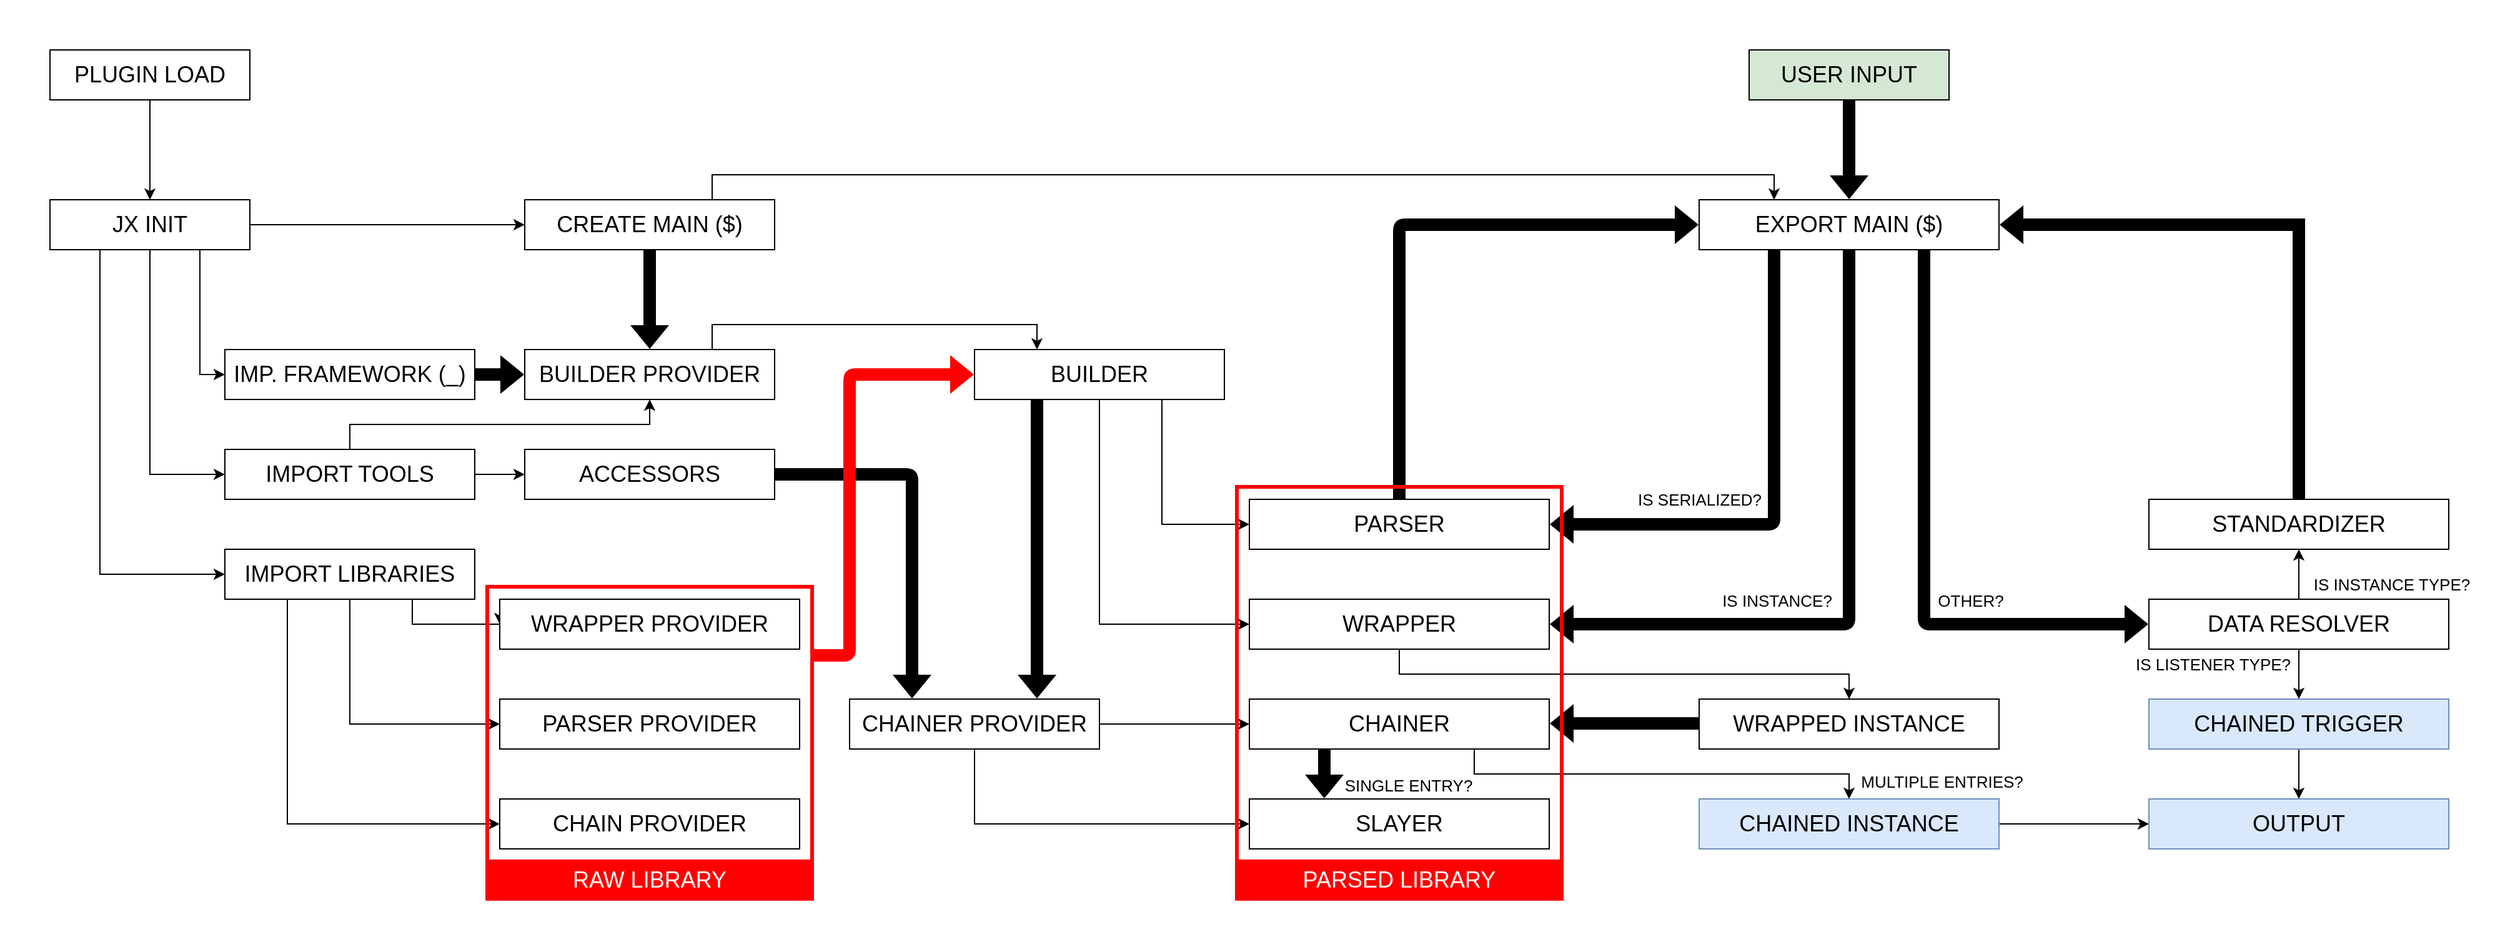<mxfile version="13.3.7" type="device"><diagram id="9Pgu4IhzdYz-3zXmNQhI" name="Page-1"><mxGraphModel dx="1102" dy="583" grid="1" gridSize="10" guides="1" tooltips="1" connect="1" arrows="1" fold="1" page="1" pageScale="1" pageWidth="1920" pageHeight="900" math="0" shadow="0"><root><mxCell id="0"/><mxCell id="1" parent="0"/><mxCell id="lLNEwGlPu6GpocjDUXwO-227" value="" style="rounded=0;whiteSpace=wrap;html=1;shadow=0;glass=0;sketch=0;strokeWidth=1;strokeColor=none;fillColor=none;" parent="1" vertex="1"><mxGeometry width="2000" height="760" as="geometry"/></mxCell><mxCell id="LmoYylDQarWIa4-cdyrA-90" style="edgeStyle=orthogonalEdgeStyle;rounded=0;orthogonalLoop=1;jettySize=auto;html=1;" edge="1" parent="1" source="LmoYylDQarWIa4-cdyrA-91" target="LmoYylDQarWIa4-cdyrA-96"><mxGeometry relative="1" as="geometry"><mxPoint x="120" y="110" as="targetPoint"/></mxGeometry></mxCell><mxCell id="LmoYylDQarWIa4-cdyrA-91" value="&lt;font style=&quot;font-size: 18px&quot;&gt;PLUGIN LOAD&lt;br&gt;&lt;/font&gt;" style="rounded=0;whiteSpace=wrap;html=1;" vertex="1" parent="1"><mxGeometry x="40" y="40" width="160" height="40" as="geometry"/></mxCell><mxCell id="LmoYylDQarWIa4-cdyrA-92" style="edgeStyle=orthogonalEdgeStyle;rounded=0;orthogonalLoop=1;jettySize=auto;html=1;exitX=0.5;exitY=1;exitDx=0;exitDy=0;entryX=0;entryY=0.5;entryDx=0;entryDy=0;" edge="1" parent="1" source="LmoYylDQarWIa4-cdyrA-96" target="LmoYylDQarWIa4-cdyrA-107"><mxGeometry relative="1" as="geometry"><mxPoint x="160" y="380" as="targetPoint"/><mxPoint x="120" y="240" as="sourcePoint"/><Array as="points"><mxPoint x="120" y="380"/></Array></mxGeometry></mxCell><mxCell id="LmoYylDQarWIa4-cdyrA-93" style="edgeStyle=orthogonalEdgeStyle;rounded=0;orthogonalLoop=1;jettySize=auto;html=1;entryX=0;entryY=0.5;entryDx=0;entryDy=0;exitX=0.25;exitY=1;exitDx=0;exitDy=0;" edge="1" parent="1" source="LmoYylDQarWIa4-cdyrA-96" target="LmoYylDQarWIa4-cdyrA-100"><mxGeometry relative="1" as="geometry"><mxPoint x="180" y="520" as="targetPoint"/><mxPoint x="80" y="240" as="sourcePoint"/><Array as="points"><mxPoint x="80" y="460"/></Array></mxGeometry></mxCell><mxCell id="LmoYylDQarWIa4-cdyrA-95" style="edgeStyle=orthogonalEdgeStyle;rounded=0;orthogonalLoop=1;jettySize=auto;html=1;exitX=1;exitY=0.5;exitDx=0;exitDy=0;entryX=0;entryY=0.5;entryDx=0;entryDy=0;" edge="1" parent="1" source="LmoYylDQarWIa4-cdyrA-96" target="LmoYylDQarWIa4-cdyrA-104"><mxGeometry relative="1" as="geometry"/></mxCell><mxCell id="LmoYylDQarWIa4-cdyrA-189" style="edgeStyle=none;rounded=0;orthogonalLoop=1;jettySize=auto;html=1;exitX=0.75;exitY=1;exitDx=0;exitDy=0;entryX=0;entryY=0.5;entryDx=0;entryDy=0;endArrow=classic;endFill=1;targetPerimeterSpacing=2;strokeColor=#000000;strokeWidth=1;fillColor=#4D4D4D;gradientColor=#ffffff;" edge="1" parent="1" source="LmoYylDQarWIa4-cdyrA-96" target="LmoYylDQarWIa4-cdyrA-130"><mxGeometry relative="1" as="geometry"><Array as="points"><mxPoint x="160" y="300"/></Array></mxGeometry></mxCell><mxCell id="LmoYylDQarWIa4-cdyrA-96" value="&lt;font style=&quot;font-size: 18px&quot;&gt;JX INIT&lt;br&gt;&lt;/font&gt;" style="rounded=0;whiteSpace=wrap;html=1;" vertex="1" parent="1"><mxGeometry x="40" y="160" width="160" height="40" as="geometry"/></mxCell><mxCell id="LmoYylDQarWIa4-cdyrA-97" style="edgeStyle=orthogonalEdgeStyle;rounded=0;orthogonalLoop=1;jettySize=auto;html=1;exitX=0.75;exitY=1;exitDx=0;exitDy=0;" edge="1" parent="1" source="LmoYylDQarWIa4-cdyrA-100"><mxGeometry relative="1" as="geometry"><mxPoint x="400" y="500" as="targetPoint"/></mxGeometry></mxCell><mxCell id="LmoYylDQarWIa4-cdyrA-98" style="edgeStyle=orthogonalEdgeStyle;rounded=0;orthogonalLoop=1;jettySize=auto;html=1;exitX=0.5;exitY=1;exitDx=0;exitDy=0;" edge="1" parent="1" source="LmoYylDQarWIa4-cdyrA-100"><mxGeometry relative="1" as="geometry"><mxPoint x="400" y="580" as="targetPoint"/><Array as="points"><mxPoint x="280" y="580"/><mxPoint x="400" y="580"/></Array></mxGeometry></mxCell><mxCell id="LmoYylDQarWIa4-cdyrA-99" style="edgeStyle=orthogonalEdgeStyle;rounded=0;orthogonalLoop=1;jettySize=auto;html=1;exitX=0.25;exitY=1;exitDx=0;exitDy=0;" edge="1" parent="1" source="LmoYylDQarWIa4-cdyrA-100"><mxGeometry relative="1" as="geometry"><mxPoint x="400" y="660" as="targetPoint"/><Array as="points"><mxPoint x="230" y="660"/><mxPoint x="400" y="660"/></Array></mxGeometry></mxCell><mxCell id="LmoYylDQarWIa4-cdyrA-100" value="&lt;font style=&quot;font-size: 18px&quot;&gt;IMPORT LIBRARIES&lt;br&gt;&lt;/font&gt;" style="rounded=0;whiteSpace=wrap;html=1;" vertex="1" parent="1"><mxGeometry x="180" y="440" width="200" height="40" as="geometry"/></mxCell><mxCell id="LmoYylDQarWIa4-cdyrA-101" value="&lt;font style=&quot;font-size: 18px&quot;&gt;WRAPPER PROVIDER&lt;br&gt;&lt;/font&gt;" style="rounded=0;whiteSpace=wrap;html=1;" vertex="1" parent="1"><mxGeometry x="400" y="480" width="240" height="40" as="geometry"/></mxCell><mxCell id="LmoYylDQarWIa4-cdyrA-102" value="&lt;font style=&quot;font-size: 18px&quot;&gt;PARSER PROVIDER&lt;br&gt;&lt;/font&gt;" style="rounded=0;whiteSpace=wrap;html=1;" vertex="1" parent="1"><mxGeometry x="400" y="560" width="240" height="40" as="geometry"/></mxCell><mxCell id="LmoYylDQarWIa4-cdyrA-103" value="&lt;font style=&quot;font-size: 18px&quot;&gt;CHAIN PROVIDER&lt;br&gt;&lt;/font&gt;" style="rounded=0;whiteSpace=wrap;html=1;" vertex="1" parent="1"><mxGeometry x="400" y="640" width="240" height="40" as="geometry"/></mxCell><mxCell id="LmoYylDQarWIa4-cdyrA-104" value="&lt;font style=&quot;font-size: 18px&quot;&gt;CREATE MAIN ($)&lt;/font&gt;" style="rounded=0;whiteSpace=wrap;html=1;" vertex="1" parent="1"><mxGeometry x="420" y="160" width="200" height="40" as="geometry"/></mxCell><mxCell id="LmoYylDQarWIa4-cdyrA-207" style="edgeStyle=none;rounded=0;orthogonalLoop=1;jettySize=auto;html=1;exitX=0.5;exitY=0;exitDx=0;exitDy=0;entryX=0.5;entryY=1;entryDx=0;entryDy=0;endArrow=classic;endFill=1;targetPerimeterSpacing=2;strokeColor=#000000;strokeWidth=1;fillColor=#4D4D4D;gradientColor=none;" edge="1" parent="1" source="LmoYylDQarWIa4-cdyrA-107" target="LmoYylDQarWIa4-cdyrA-109"><mxGeometry relative="1" as="geometry"><Array as="points"><mxPoint x="280" y="340"/><mxPoint x="520" y="340"/></Array></mxGeometry></mxCell><mxCell id="LmoYylDQarWIa4-cdyrA-107" value="&lt;font style=&quot;font-size: 18px&quot;&gt;IMPORT TOOLS&lt;/font&gt;" style="rounded=0;whiteSpace=wrap;html=1;" vertex="1" parent="1"><mxGeometry x="180" y="360" width="200" height="40" as="geometry"/></mxCell><mxCell id="LmoYylDQarWIa4-cdyrA-108" style="edgeStyle=orthogonalEdgeStyle;rounded=0;orthogonalLoop=1;jettySize=auto;html=1;exitX=0.75;exitY=0;exitDx=0;exitDy=0;strokeColor=#000000;fillColor=#FF0000;entryX=0.25;entryY=0;entryDx=0;entryDy=0;" edge="1" parent="1" source="LmoYylDQarWIa4-cdyrA-109" target="LmoYylDQarWIa4-cdyrA-112"><mxGeometry relative="1" as="geometry"><mxPoint x="720" y="240" as="targetPoint"/></mxGeometry></mxCell><mxCell id="LmoYylDQarWIa4-cdyrA-109" value="&lt;font style=&quot;font-size: 18px&quot;&gt;BUILDER PROVIDER&lt;br&gt;&lt;/font&gt;" style="rounded=0;whiteSpace=wrap;html=1;" vertex="1" parent="1"><mxGeometry x="420" y="280" width="200" height="40" as="geometry"/></mxCell><mxCell id="LmoYylDQarWIa4-cdyrA-110" style="edgeStyle=orthogonalEdgeStyle;rounded=0;orthogonalLoop=1;jettySize=auto;html=1;exitX=0.75;exitY=1;exitDx=0;exitDy=0;strokeColor=#000000;fillColor=#FF0000;entryX=0;entryY=0.5;entryDx=0;entryDy=0;" edge="1" parent="1" source="LmoYylDQarWIa4-cdyrA-112" target="LmoYylDQarWIa4-cdyrA-118"><mxGeometry relative="1" as="geometry"><mxPoint x="990" y="450" as="targetPoint"/></mxGeometry></mxCell><mxCell id="LmoYylDQarWIa4-cdyrA-111" style="edgeStyle=orthogonalEdgeStyle;rounded=0;orthogonalLoop=1;jettySize=auto;html=1;exitX=0.5;exitY=1;exitDx=0;exitDy=0;entryX=0;entryY=0.5;entryDx=0;entryDy=0;strokeColor=#000000;fillColor=#FF0000;" edge="1" parent="1" source="LmoYylDQarWIa4-cdyrA-112" target="LmoYylDQarWIa4-cdyrA-117"><mxGeometry relative="1" as="geometry"/></mxCell><mxCell id="LmoYylDQarWIa4-cdyrA-112" value="&lt;font style=&quot;font-size: 18px&quot;&gt;BUILDER&lt;br&gt;&lt;/font&gt;" style="rounded=0;whiteSpace=wrap;html=1;" vertex="1" parent="1"><mxGeometry x="780" y="280" width="200" height="40" as="geometry"/></mxCell><mxCell id="LmoYylDQarWIa4-cdyrA-113" value="" style="shape=flexArrow;endArrow=classic;html=1;exitX=0.5;exitY=1;exitDx=0;exitDy=0;entryX=0.5;entryY=0;entryDx=0;entryDy=0;strokeColor=none;fillColor=#000000;" edge="1" parent="1" source="LmoYylDQarWIa4-cdyrA-104" target="LmoYylDQarWIa4-cdyrA-109"><mxGeometry width="50" height="50" relative="1" as="geometry"><mxPoint x="450" y="410" as="sourcePoint"/><mxPoint x="500" y="360" as="targetPoint"/></mxGeometry></mxCell><mxCell id="LmoYylDQarWIa4-cdyrA-115" value="&lt;div&gt;&lt;font style=&quot;font-size: 18px&quot; color=&quot;#FFFFFF&quot;&gt;RAW LIBRARY&lt;br&gt;&lt;/font&gt;&lt;/div&gt;" style="rounded=0;whiteSpace=wrap;html=1;shadow=0;glass=0;sketch=0;strokeColor=#FF0000;strokeWidth=3;fillColor=#FF0000;" vertex="1" parent="1"><mxGeometry x="390" y="690" width="260" height="30" as="geometry"/></mxCell><mxCell id="LmoYylDQarWIa4-cdyrA-116" style="edgeStyle=orthogonalEdgeStyle;rounded=0;orthogonalLoop=1;jettySize=auto;html=1;exitX=0.5;exitY=1;exitDx=0;exitDy=0;entryX=0.5;entryY=0;entryDx=0;entryDy=0;strokeColor=#000000;strokeWidth=1;fillColor=#FF0000;gradientColor=none;" edge="1" parent="1" source="LmoYylDQarWIa4-cdyrA-117" target="LmoYylDQarWIa4-cdyrA-138"><mxGeometry relative="1" as="geometry"/></mxCell><mxCell id="LmoYylDQarWIa4-cdyrA-117" value="&lt;font style=&quot;font-size: 18px&quot;&gt;WRAPPER&lt;br&gt;&lt;/font&gt;" style="rounded=0;whiteSpace=wrap;html=1;" vertex="1" parent="1"><mxGeometry x="1000" y="480" width="240" height="40" as="geometry"/></mxCell><mxCell id="LmoYylDQarWIa4-cdyrA-118" value="&lt;font style=&quot;font-size: 18px&quot;&gt;PARSER&lt;br&gt;&lt;/font&gt;" style="rounded=0;whiteSpace=wrap;html=1;" vertex="1" parent="1"><mxGeometry x="1000" y="400" width="240" height="40" as="geometry"/></mxCell><mxCell id="LmoYylDQarWIa4-cdyrA-119" style="edgeStyle=orthogonalEdgeStyle;rounded=0;orthogonalLoop=1;jettySize=auto;html=1;exitX=1;exitY=0.5;exitDx=0;exitDy=0;entryX=0;entryY=0.5;entryDx=0;entryDy=0;strokeColor=#000000;strokeWidth=1;fillColor=#FF0000;" edge="1" parent="1" source="LmoYylDQarWIa4-cdyrA-121" target="LmoYylDQarWIa4-cdyrA-125"><mxGeometry relative="1" as="geometry"/></mxCell><mxCell id="LmoYylDQarWIa4-cdyrA-120" style="edgeStyle=orthogonalEdgeStyle;rounded=0;orthogonalLoop=1;jettySize=auto;html=1;exitX=0.5;exitY=1;exitDx=0;exitDy=0;entryX=0;entryY=0.5;entryDx=0;entryDy=0;strokeColor=#000000;strokeWidth=1;fillColor=#FF0000;" edge="1" parent="1" source="LmoYylDQarWIa4-cdyrA-121" target="LmoYylDQarWIa4-cdyrA-126"><mxGeometry relative="1" as="geometry"/></mxCell><mxCell id="LmoYylDQarWIa4-cdyrA-121" value="&lt;font style=&quot;font-size: 18px&quot;&gt;CHAINER PROVIDER&lt;br&gt;&lt;/font&gt;" style="rounded=0;whiteSpace=wrap;html=1;" vertex="1" parent="1"><mxGeometry x="680" y="560" width="200" height="40" as="geometry"/></mxCell><mxCell id="LmoYylDQarWIa4-cdyrA-122" value="&lt;div&gt;&lt;font style=&quot;font-size: 18px&quot; color=&quot;#FFFFFF&quot;&gt;PARSED LIBRARY&lt;br&gt;&lt;/font&gt;&lt;/div&gt;" style="rounded=0;whiteSpace=wrap;html=1;shadow=0;glass=0;sketch=0;strokeColor=#FF0000;strokeWidth=3;fillColor=#FF0000;" vertex="1" parent="1"><mxGeometry x="990" y="690" width="260" height="30" as="geometry"/></mxCell><mxCell id="LmoYylDQarWIa4-cdyrA-197" style="edgeStyle=none;rounded=0;orthogonalLoop=1;jettySize=auto;html=1;exitX=0.75;exitY=1;exitDx=0;exitDy=0;entryX=0.5;entryY=0;entryDx=0;entryDy=0;endArrow=classic;endFill=1;targetPerimeterSpacing=2;strokeColor=#000000;strokeWidth=1;fillColor=#4D4D4D;gradientColor=none;" edge="1" parent="1" source="LmoYylDQarWIa4-cdyrA-125" target="LmoYylDQarWIa4-cdyrA-143"><mxGeometry relative="1" as="geometry"><Array as="points"><mxPoint x="1180" y="620"/><mxPoint x="1480" y="620"/></Array></mxGeometry></mxCell><mxCell id="LmoYylDQarWIa4-cdyrA-125" value="&lt;font style=&quot;font-size: 18px&quot;&gt;CHAINER&lt;/font&gt;" style="rounded=0;whiteSpace=wrap;html=1;" vertex="1" parent="1"><mxGeometry x="1000" y="560" width="240" height="40" as="geometry"/></mxCell><mxCell id="LmoYylDQarWIa4-cdyrA-126" value="&lt;font style=&quot;font-size: 18px&quot;&gt;SLAYER&lt;br&gt;&lt;/font&gt;" style="rounded=0;whiteSpace=wrap;html=1;" vertex="1" parent="1"><mxGeometry x="1000" y="640" width="240" height="40" as="geometry"/></mxCell><mxCell id="LmoYylDQarWIa4-cdyrA-127" value="" style="shape=flexArrow;endArrow=classic;html=1;exitX=1;exitY=0.5;exitDx=0;exitDy=0;strokeColor=none;fillColor=#000000;entryX=0.25;entryY=0;entryDx=0;entryDy=0;" edge="1" parent="1" target="LmoYylDQarWIa4-cdyrA-121" source="LmoYylDQarWIa4-cdyrA-123"><mxGeometry width="50" height="50" relative="1" as="geometry"><mxPoint x="620" y="419.5" as="sourcePoint"/><mxPoint x="760" y="590" as="targetPoint"/><Array as="points"><mxPoint x="730" y="380"/></Array></mxGeometry></mxCell><mxCell id="LmoYylDQarWIa4-cdyrA-128" value="" style="shape=flexArrow;endArrow=classic;html=1;exitX=1;exitY=0.25;exitDx=0;exitDy=0;fillColor=#FF0000;entryX=0;entryY=0.5;entryDx=0;entryDy=0;gradientDirection=east;strokeColor=none;" edge="1" parent="1"><mxGeometry width="50" height="50" relative="1" as="geometry"><mxPoint x="650" y="525" as="sourcePoint"/><mxPoint x="780" y="300" as="targetPoint"/><Array as="points"><mxPoint x="680" y="525"/><mxPoint x="680" y="300"/></Array></mxGeometry></mxCell><mxCell id="LmoYylDQarWIa4-cdyrA-129" value="" style="shape=flexArrow;endArrow=classic;html=1;exitX=1;exitY=0.5;exitDx=0;exitDy=0;strokeColor=none;fillColor=#000000;entryX=0;entryY=0.5;entryDx=0;entryDy=0;" edge="1" parent="1" target="LmoYylDQarWIa4-cdyrA-109" source="LmoYylDQarWIa4-cdyrA-130"><mxGeometry width="50" height="50" relative="1" as="geometry"><mxPoint x="400" y="379.5" as="sourcePoint"/><mxPoint x="470" y="320" as="targetPoint"/><Array as="points"/></mxGeometry></mxCell><mxCell id="LmoYylDQarWIa4-cdyrA-130" value="&lt;font style=&quot;font-size: 18px&quot;&gt;IMP. FRAMEWORK (_)&lt;br&gt;&lt;/font&gt;" style="rounded=0;whiteSpace=wrap;html=1;" vertex="1" parent="1"><mxGeometry x="180" y="280" width="200" height="40" as="geometry"/></mxCell><mxCell id="LmoYylDQarWIa4-cdyrA-131" value="" style="shape=flexArrow;endArrow=classic;html=1;exitX=0.5;exitY=1;exitDx=0;exitDy=0;strokeColor=none;fillColor=#000000;entryX=0.75;entryY=0;entryDx=0;entryDy=0;" edge="1" parent="1" target="LmoYylDQarWIa4-cdyrA-121"><mxGeometry width="50" height="50" relative="1" as="geometry"><mxPoint x="830" y="320" as="sourcePoint"/><mxPoint x="830" y="630" as="targetPoint"/></mxGeometry></mxCell><mxCell id="LmoYylDQarWIa4-cdyrA-132" value="&lt;font style=&quot;font-size: 18px&quot;&gt;USER INPUT&lt;br&gt;&lt;/font&gt;" style="rounded=0;whiteSpace=wrap;html=1;fillColor=#D5E8D4;" vertex="1" parent="1"><mxGeometry x="1400" y="40" width="160" height="40" as="geometry"/></mxCell><mxCell id="LmoYylDQarWIa4-cdyrA-133" value="" style="shape=flexArrow;endArrow=classic;html=1;strokeColor=none;entryX=0.5;entryY=0;entryDx=0;entryDy=0;exitX=0.5;exitY=1;exitDx=0;exitDy=0;fillColor=#000000;" edge="1" parent="1" source="LmoYylDQarWIa4-cdyrA-132" target="LmoYylDQarWIa4-cdyrA-135"><mxGeometry width="50" height="50" relative="1" as="geometry"><mxPoint x="1479.5" y="80" as="sourcePoint"/><mxPoint x="1479.5" y="120" as="targetPoint"/></mxGeometry></mxCell><mxCell id="LmoYylDQarWIa4-cdyrA-135" value="&lt;font style=&quot;font-size: 18px&quot;&gt;EXPORT MAIN ($)&lt;/font&gt;" style="rounded=0;whiteSpace=wrap;html=1;" vertex="1" parent="1"><mxGeometry x="1360" y="160" width="240" height="40" as="geometry"/></mxCell><mxCell id="LmoYylDQarWIa4-cdyrA-136" style="rounded=0;orthogonalLoop=1;jettySize=auto;html=1;exitX=0.75;exitY=0;exitDx=0;exitDy=0;strokeColor=#000000;strokeWidth=1;fillColor=#FF0000;gradientColor=none;entryX=0.25;entryY=0;entryDx=0;entryDy=0;" edge="1" parent="1" source="LmoYylDQarWIa4-cdyrA-104" target="LmoYylDQarWIa4-cdyrA-135"><mxGeometry relative="1" as="geometry"><Array as="points"><mxPoint x="570" y="140"/><mxPoint x="1420" y="140"/></Array><mxPoint x="1360" y="140" as="targetPoint"/></mxGeometry></mxCell><mxCell id="LmoYylDQarWIa4-cdyrA-137" value="" style="shape=flexArrow;endArrow=classic;html=1;strokeColor=none;fillColor=#000000;entryX=1;entryY=0.5;entryDx=0;entryDy=0;rounded=0;" edge="1" parent="1" target="LmoYylDQarWIa4-cdyrA-135"><mxGeometry width="50" height="50" relative="1" as="geometry"><mxPoint x="1840" y="400" as="sourcePoint"/><mxPoint x="1370" y="660" as="targetPoint"/><Array as="points"><mxPoint x="1840" y="180"/></Array></mxGeometry></mxCell><mxCell id="LmoYylDQarWIa4-cdyrA-138" value="&lt;font style=&quot;font-size: 18px&quot;&gt;WRAPPED INSTANCE&lt;br&gt;&lt;/font&gt;" style="rounded=0;whiteSpace=wrap;html=1;" vertex="1" parent="1"><mxGeometry x="1360" y="560" width="240" height="40" as="geometry"/></mxCell><mxCell id="LmoYylDQarWIa4-cdyrA-139" value="" style="shape=flexArrow;endArrow=classic;html=1;exitX=0;exitY=0.5;exitDx=0;exitDy=0;strokeColor=none;fillColor=#000000;entryX=1;entryY=0.5;entryDx=0;entryDy=0;" edge="1" parent="1"><mxGeometry width="50" height="50" relative="1" as="geometry"><mxPoint x="1360" y="579.5" as="sourcePoint"/><mxPoint x="1240" y="579.5" as="targetPoint"/></mxGeometry></mxCell><mxCell id="LmoYylDQarWIa4-cdyrA-202" style="edgeStyle=none;rounded=0;orthogonalLoop=1;jettySize=auto;html=1;exitX=1;exitY=0.5;exitDx=0;exitDy=0;entryX=0;entryY=0.5;entryDx=0;entryDy=0;endArrow=classic;endFill=1;targetPerimeterSpacing=2;strokeColor=#000000;strokeWidth=1;fillColor=#4D4D4D;gradientColor=none;" edge="1" parent="1" source="LmoYylDQarWIa4-cdyrA-143" target="LmoYylDQarWIa4-cdyrA-151"><mxGeometry relative="1" as="geometry"/></mxCell><mxCell id="LmoYylDQarWIa4-cdyrA-143" value="&lt;font style=&quot;font-size: 18px&quot;&gt;CHAINED INSTANCE&lt;br&gt;&lt;/font&gt;" style="rounded=0;whiteSpace=wrap;html=1;fillColor=#dae8fc;strokeColor=#6c8ebf;" vertex="1" parent="1"><mxGeometry x="1360" y="640" width="240" height="40" as="geometry"/></mxCell><mxCell id="LmoYylDQarWIa4-cdyrA-149" value="" style="shape=flexArrow;endArrow=classic;html=1;strokeColor=none;fillColor=#000000;entryX=1;entryY=0.5;entryDx=0;entryDy=0;exitX=0.25;exitY=1;exitDx=0;exitDy=0;" edge="1" parent="1" source="LmoYylDQarWIa4-cdyrA-135" target="LmoYylDQarWIa4-cdyrA-118"><mxGeometry width="50" height="50" relative="1" as="geometry"><mxPoint x="1450" y="230" as="sourcePoint"/><mxPoint x="1290" y="430" as="targetPoint"/><Array as="points"><mxPoint x="1420" y="420"/></Array></mxGeometry></mxCell><mxCell id="LmoYylDQarWIa4-cdyrA-150" value="" style="shape=flexArrow;endArrow=classic;html=1;strokeColor=none;fillColor=#000000;exitX=0.75;exitY=1;exitDx=0;exitDy=0;entryX=0;entryY=0.5;entryDx=0;entryDy=0;" edge="1" parent="1" source="LmoYylDQarWIa4-cdyrA-135" target="LmoYylDQarWIa4-cdyrA-157"><mxGeometry width="50" height="50" relative="1" as="geometry"><mxPoint x="1530" y="165" as="sourcePoint"/><mxPoint x="1640" y="420" as="targetPoint"/><Array as="points"><mxPoint x="1540" y="500"/></Array></mxGeometry></mxCell><mxCell id="LmoYylDQarWIa4-cdyrA-151" value="&lt;font style=&quot;font-size: 18px&quot;&gt;OUTPUT&lt;br&gt;&lt;/font&gt;" style="rounded=0;whiteSpace=wrap;html=1;fillColor=#dae8fc;strokeColor=#6c8ebf;" vertex="1" parent="1"><mxGeometry x="1720" y="640" width="240" height="40" as="geometry"/></mxCell><mxCell id="LmoYylDQarWIa4-cdyrA-152" value="&lt;div&gt;&lt;font style=&quot;font-size: 13px&quot;&gt;IS SERIALIZED?&lt;/font&gt;&lt;/div&gt;" style="edgeLabel;html=1;align=center;verticalAlign=middle;resizable=0;points=[];rotation=0;labelBackgroundColor=none;" vertex="1" connectable="0" parent="1"><mxGeometry x="1360" y="400" as="geometry"/></mxCell><mxCell id="LmoYylDQarWIa4-cdyrA-153" value="&lt;div&gt;&lt;font style=&quot;font-size: 13px&quot;&gt;IS INSTANCE?&lt;/font&gt;&lt;/div&gt;" style="edgeLabel;html=1;align=center;verticalAlign=middle;resizable=0;points=[];rotation=0;labelBackgroundColor=none;spacing=0;" vertex="1" connectable="0" parent="1"><mxGeometry x="1410" y="480" as="geometry"><mxPoint x="12" y="1" as="offset"/></mxGeometry></mxCell><mxCell id="LmoYylDQarWIa4-cdyrA-154" value="&lt;div&gt;&lt;font style=&quot;font-size: 13px&quot;&gt;OTHER?&lt;/font&gt;&lt;/div&gt;" style="edgeLabel;html=1;align=center;verticalAlign=middle;resizable=0;points=[];rotation=0;labelBackgroundColor=none;" vertex="1" connectable="0" parent="1"><mxGeometry x="1580" y="480" as="geometry"><mxPoint x="-3" y="1" as="offset"/></mxGeometry></mxCell><mxCell id="LmoYylDQarWIa4-cdyrA-185" style="edgeStyle=none;rounded=1;orthogonalLoop=1;jettySize=auto;html=1;exitX=0.5;exitY=1;exitDx=0;exitDy=0;entryX=0.5;entryY=0;entryDx=0;entryDy=0;endArrow=classic;endFill=1;targetPerimeterSpacing=2;strokeColor=#000000;strokeWidth=1;fillColor=#4D4D4D;gradientColor=#ffffff;" edge="1" parent="1" source="LmoYylDQarWIa4-cdyrA-157" target="LmoYylDQarWIa4-cdyrA-181"><mxGeometry relative="1" as="geometry"/></mxCell><mxCell id="LmoYylDQarWIa4-cdyrA-206" style="edgeStyle=none;rounded=0;orthogonalLoop=1;jettySize=auto;html=1;exitX=0.5;exitY=0;exitDx=0;exitDy=0;entryX=0.5;entryY=1;entryDx=0;entryDy=0;endArrow=classic;endFill=1;targetPerimeterSpacing=2;strokeColor=#000000;strokeWidth=1;fillColor=#4D4D4D;gradientColor=none;" edge="1" parent="1" source="LmoYylDQarWIa4-cdyrA-157" target="LmoYylDQarWIa4-cdyrA-205"><mxGeometry relative="1" as="geometry"/></mxCell><mxCell id="LmoYylDQarWIa4-cdyrA-157" value="&lt;font style=&quot;font-size: 18px&quot;&gt;DATA RESOLVER&lt;br&gt;&lt;/font&gt;" style="rounded=0;whiteSpace=wrap;html=1;" vertex="1" parent="1"><mxGeometry x="1720" y="480" width="240" height="40" as="geometry"/></mxCell><mxCell id="LmoYylDQarWIa4-cdyrA-173" value="" style="shape=flexArrow;endArrow=classic;html=1;strokeColor=none;fillColor=#000000;exitX=0.5;exitY=1;exitDx=0;exitDy=0;entryX=1;entryY=0.5;entryDx=0;entryDy=0;" edge="1" parent="1" source="LmoYylDQarWIa4-cdyrA-135" target="LmoYylDQarWIa4-cdyrA-117"><mxGeometry width="50" height="50" relative="1" as="geometry"><mxPoint x="1480" y="160" as="sourcePoint"/><mxPoint x="1580" y="420" as="targetPoint"/><Array as="points"><mxPoint x="1480" y="500"/></Array></mxGeometry></mxCell><mxCell id="LmoYylDQarWIa4-cdyrA-177" value="&lt;div&gt;&lt;font style=&quot;font-size: 13px&quot;&gt;IS INSTANCE TYPE?&lt;br&gt;&lt;/font&gt;&lt;/div&gt;" style="edgeLabel;html=1;align=center;verticalAlign=middle;resizable=0;points=[];rotation=0;labelBackgroundColor=none;" vertex="1" connectable="0" parent="1"><mxGeometry x="1900" y="470" as="geometry"><mxPoint x="14" y="-2" as="offset"/></mxGeometry></mxCell><mxCell id="LmoYylDQarWIa4-cdyrA-178" value="" style="shape=flexArrow;endArrow=classic;html=1;strokeColor=none;fillColor=#000000;entryX=0;entryY=0.5;entryDx=0;entryDy=0;exitX=0.5;exitY=0;exitDx=0;exitDy=0;" edge="1" parent="1" source="LmoYylDQarWIa4-cdyrA-118" target="LmoYylDQarWIa4-cdyrA-135"><mxGeometry width="50" height="50" relative="1" as="geometry"><mxPoint x="1290" y="100" as="sourcePoint"/><mxPoint x="1110" y="360" as="targetPoint"/><Array as="points"><mxPoint x="1120" y="180"/></Array></mxGeometry></mxCell><mxCell id="LmoYylDQarWIa4-cdyrA-201" style="edgeStyle=none;rounded=0;orthogonalLoop=1;jettySize=auto;html=1;exitX=0.5;exitY=1;exitDx=0;exitDy=0;entryX=0.5;entryY=0;entryDx=0;entryDy=0;endArrow=classic;endFill=1;targetPerimeterSpacing=2;strokeColor=#000000;strokeWidth=1;fillColor=#4D4D4D;gradientColor=none;" edge="1" parent="1" source="LmoYylDQarWIa4-cdyrA-181" target="LmoYylDQarWIa4-cdyrA-151"><mxGeometry relative="1" as="geometry"/></mxCell><mxCell id="LmoYylDQarWIa4-cdyrA-181" value="&lt;font style=&quot;font-size: 18px&quot;&gt;CHAINED TRIGGER&lt;br&gt;&lt;/font&gt;" style="rounded=0;whiteSpace=wrap;html=1;fillColor=#dae8fc;strokeColor=#6c8ebf;" vertex="1" parent="1"><mxGeometry x="1720" y="560" width="240" height="40" as="geometry"/></mxCell><mxCell id="LmoYylDQarWIa4-cdyrA-186" value="&lt;div&gt;&lt;font style=&quot;font-size: 13px&quot;&gt;IS LISTENER TYPE?&lt;br&gt;&lt;/font&gt;&lt;/div&gt;" style="edgeLabel;html=1;align=center;verticalAlign=middle;resizable=0;points=[];rotation=0;labelBackgroundColor=none;" vertex="1" connectable="0" parent="1"><mxGeometry x="1760" y="530" as="geometry"><mxPoint x="11" y="2" as="offset"/></mxGeometry></mxCell><mxCell id="LmoYylDQarWIa4-cdyrA-123" value="&lt;font style=&quot;font-size: 18px&quot;&gt;ACCESSORS&lt;br&gt;&lt;/font&gt;" style="rounded=0;whiteSpace=wrap;html=1;" vertex="1" parent="1"><mxGeometry x="420" y="360" width="200" height="40" as="geometry"/></mxCell><mxCell id="LmoYylDQarWIa4-cdyrA-191" style="edgeStyle=orthogonalEdgeStyle;rounded=0;orthogonalLoop=1;jettySize=auto;html=1;exitX=1;exitY=0.5;exitDx=0;exitDy=0;" edge="1" parent="1" source="LmoYylDQarWIa4-cdyrA-107" target="LmoYylDQarWIa4-cdyrA-123"><mxGeometry relative="1" as="geometry"><mxPoint x="520" y="320" as="targetPoint"/><mxPoint x="380" y="380" as="sourcePoint"/></mxGeometry></mxCell><mxCell id="LmoYylDQarWIa4-cdyrA-204" value="&lt;div&gt;&lt;font style=&quot;font-size: 13px&quot;&gt;MULTIPLE ENTRIES?&lt;br&gt;&lt;/font&gt;&lt;/div&gt;" style="edgeLabel;html=1;align=center;verticalAlign=middle;resizable=0;points=[];rotation=0;labelBackgroundColor=none;" vertex="1" connectable="0" parent="1"><mxGeometry x="1550" y="630" as="geometry"><mxPoint x="4" y="-4" as="offset"/></mxGeometry></mxCell><mxCell id="LmoYylDQarWIa4-cdyrA-205" value="&lt;font style=&quot;font-size: 18px&quot;&gt;STANDARDIZER&lt;br&gt;&lt;/font&gt;" style="rounded=0;whiteSpace=wrap;html=1;" vertex="1" parent="1"><mxGeometry x="1720" y="400" width="240" height="40" as="geometry"/></mxCell><mxCell id="LmoYylDQarWIa4-cdyrA-208" value="&lt;font style=&quot;font-size: 18px&quot;&gt;SLAYER&lt;br&gt;&lt;/font&gt;" style="rounded=0;whiteSpace=wrap;html=1;" vertex="1" parent="1"><mxGeometry x="1000" y="640" width="240" height="40" as="geometry"/></mxCell><mxCell id="LmoYylDQarWIa4-cdyrA-209" value="&lt;font style=&quot;font-size: 18px&quot;&gt;CHAINER&lt;/font&gt;" style="rounded=0;whiteSpace=wrap;html=1;" vertex="1" parent="1"><mxGeometry x="1000" y="560" width="240" height="40" as="geometry"/></mxCell><mxCell id="LmoYylDQarWIa4-cdyrA-210" value="&lt;font style=&quot;font-size: 18px&quot;&gt;WRAPPER&lt;br&gt;&lt;/font&gt;" style="rounded=0;whiteSpace=wrap;html=1;" vertex="1" parent="1"><mxGeometry x="1000" y="480" width="240" height="40" as="geometry"/></mxCell><mxCell id="LmoYylDQarWIa4-cdyrA-211" value="&lt;font style=&quot;font-size: 18px&quot;&gt;SLAYER&lt;br&gt;&lt;/font&gt;" style="rounded=0;whiteSpace=wrap;html=1;" vertex="1" parent="1"><mxGeometry x="1000" y="640" width="240" height="40" as="geometry"/></mxCell><mxCell id="LmoYylDQarWIa4-cdyrA-212" value="&lt;font style=&quot;font-size: 18px&quot;&gt;CHAINER&lt;/font&gt;" style="rounded=0;whiteSpace=wrap;html=1;" vertex="1" parent="1"><mxGeometry x="1000" y="560" width="240" height="40" as="geometry"/></mxCell><mxCell id="LmoYylDQarWIa4-cdyrA-213" value="&lt;font style=&quot;font-size: 18px&quot;&gt;WRAPPER&lt;br&gt;&lt;/font&gt;" style="rounded=0;whiteSpace=wrap;html=1;" vertex="1" parent="1"><mxGeometry x="1000" y="480" width="240" height="40" as="geometry"/></mxCell><mxCell id="LmoYylDQarWIa4-cdyrA-214" value="" style="shape=flexArrow;endArrow=classic;html=1;strokeColor=none;fillColor=#000000;entryX=0.25;entryY=0;entryDx=0;entryDy=0;exitX=0.25;exitY=1;exitDx=0;exitDy=0;" edge="1" parent="1" source="LmoYylDQarWIa4-cdyrA-212" target="LmoYylDQarWIa4-cdyrA-211"><mxGeometry width="50" height="50" relative="1" as="geometry"><mxPoint x="1050" y="610" as="sourcePoint"/><mxPoint x="870" y="830" as="targetPoint"/><Array as="points"/></mxGeometry></mxCell><mxCell id="LmoYylDQarWIa4-cdyrA-216" value="" style="rounded=0;whiteSpace=wrap;html=1;strokeWidth=3;strokeColor=#FF0000;glass=0;shadow=0;sketch=0;perimeterSpacing=0;fillColor=none;" vertex="1" parent="1"><mxGeometry x="990" y="390" width="260" height="300" as="geometry"/></mxCell><mxCell id="LmoYylDQarWIa4-cdyrA-217" value="" style="rounded=0;whiteSpace=wrap;html=1;strokeWidth=3;strokeColor=#FF0000;glass=0;shadow=0;sketch=0;perimeterSpacing=0;fillColor=none;" vertex="1" parent="1"><mxGeometry x="390" y="470" width="260" height="220" as="geometry"/></mxCell><mxCell id="LmoYylDQarWIa4-cdyrA-218" value="&lt;div&gt;&lt;font style=&quot;font-size: 13px&quot;&gt;SINGLE ENTRY?&lt;br&gt;&lt;/font&gt;&lt;/div&gt;" style="edgeLabel;html=1;align=center;verticalAlign=middle;resizable=0;points=[];rotation=0;labelBackgroundColor=none;" vertex="1" connectable="0" parent="1"><mxGeometry x="1123" y="633" as="geometry"><mxPoint x="4" y="-4" as="offset"/></mxGeometry></mxCell></root></mxGraphModel></diagram></mxfile>